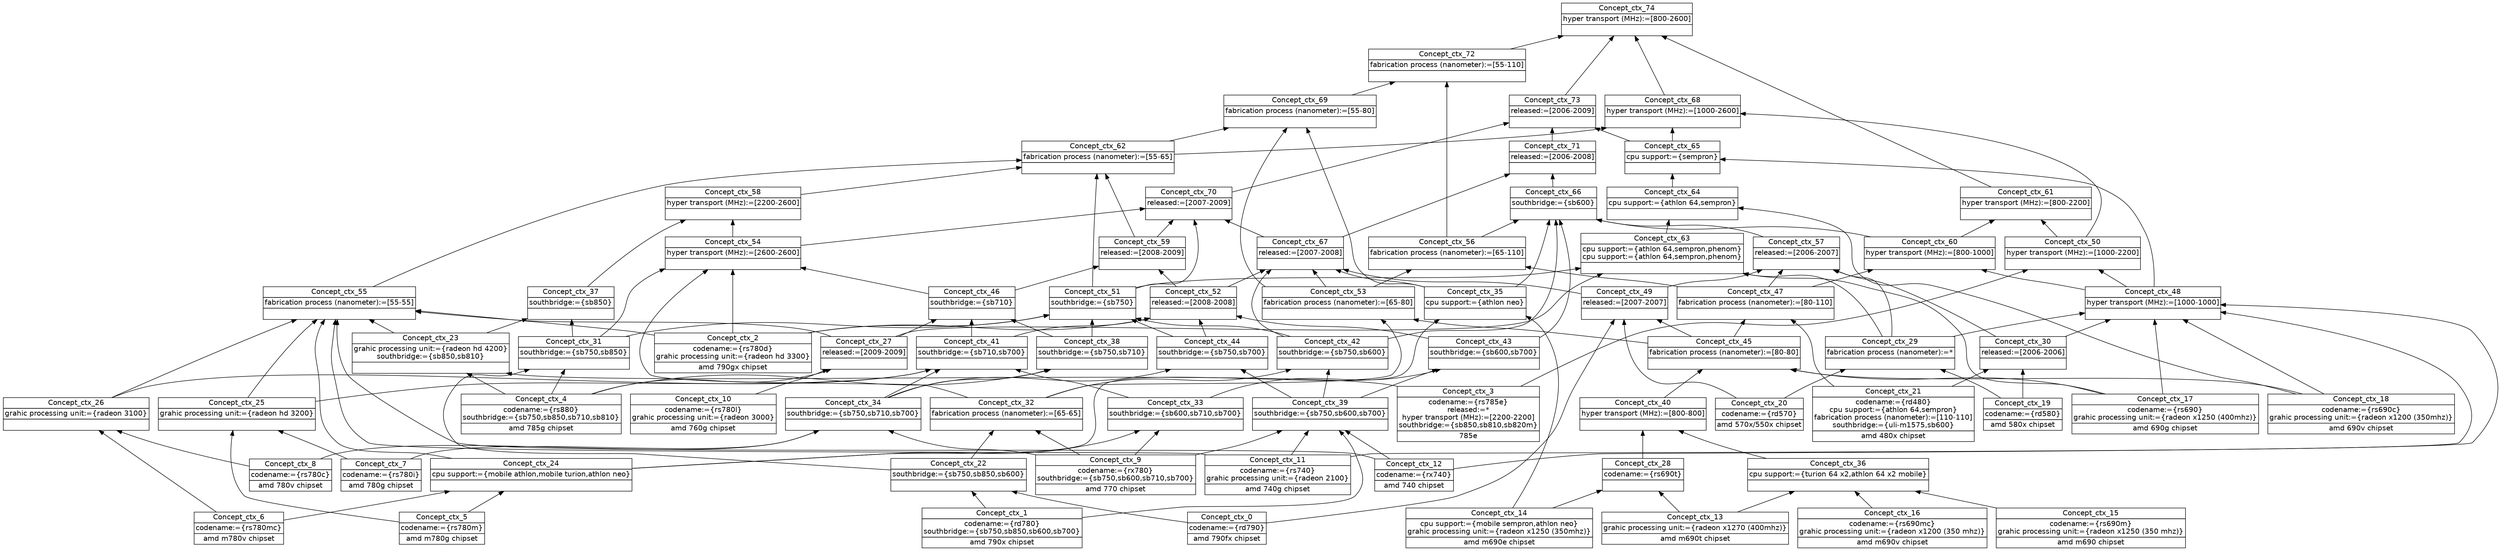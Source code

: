 digraph G { 
	rankdir=BT;
	margin=0;
	node [margin="0.03,0.03",fontname="DejaVu Sans"];
	ranksep=0.3;
	nodesep=0.2;
//graph[label="name:ctx,concept number:75,object number:22,attribute number:94"
0 [shape=none,label=<<table border="0" cellborder="1" cellspacing="0" port="p"><tr><td>Concept_ctx_6</td></tr><tr><td>codename:={rs780mc}<br/></td></tr><tr><td>amd m780v chipset<br/></td></tr></table>>];
1 [shape=none,label=<<table border="0" cellborder="1" cellspacing="0" port="p"><tr><td>Concept_ctx_2</td></tr><tr><td>codename:={rs780d}<br/>grahic processing unit:={radeon hd 3300}<br/></td></tr><tr><td>amd 790gx chipset<br/></td></tr></table>>];
10 [shape=none,label=<<table border="0" cellborder="1" cellspacing="0" port="p"><tr><td>Concept_ctx_1</td></tr><tr><td>codename:={rd780}<br/>southbridge:={sb750,sb850,sb600,sb700}<br/></td></tr><tr><td>amd 790x chipset<br/></td></tr></table>>];
11 [shape=none,label=<<table border="0" cellborder="1" cellspacing="0" port="p"><tr><td>Concept_ctx_7</td></tr><tr><td>codename:={rs780i}<br/></td></tr><tr><td>amd 780g chipset<br/></td></tr></table>>];
12 [shape=none,label=<<table border="0" cellborder="1" cellspacing="0" port="p"><tr><td>Concept_ctx_21</td></tr><tr><td>codename:={rd480}<br/>cpu support:={athlon 64,sempron}<br/>fabrication process (nanometer):=[110-110]<br/>southbridge:={uli-m1575,sb600}<br/></td></tr><tr><td>amd 480x chipset<br/></td></tr></table>>];
13 [shape=none,label=<<table border="0" cellborder="1" cellspacing="0" port="p"><tr><td>Concept_ctx_19</td></tr><tr><td>codename:={rd580}<br/></td></tr><tr><td>amd 580x chipset<br/></td></tr></table>>];
14 [shape=none,label=<<table border="0" cellborder="1" cellspacing="0" port="p"><tr><td>Concept_ctx_12</td></tr><tr><td>codename:={rx740}<br/></td></tr><tr><td>amd 740 chipset<br/></td></tr></table>>];
15 [shape=none,label=<<table border="0" cellborder="1" cellspacing="0" port="p"><tr><td>Concept_ctx_9</td></tr><tr><td>codename:={rx780}<br/>southbridge:={sb750,sb600,sb710,sb700}<br/></td></tr><tr><td>amd 770 chipset<br/></td></tr></table>>];
16 [shape=none,label=<<table border="0" cellborder="1" cellspacing="0" port="p"><tr><td>Concept_ctx_4</td></tr><tr><td>codename:={rs880}<br/>southbridge:={sb750,sb850,sb710,sb810}<br/></td></tr><tr><td>amd 785g chipset<br/></td></tr></table>>];
17 [shape=none,label=<<table border="0" cellborder="1" cellspacing="0" port="p"><tr><td>Concept_ctx_16</td></tr><tr><td>codename:={rs690mc}<br/>grahic processing unit:={radeon x1200 (350 mhz)}<br/></td></tr><tr><td>amd m690v chipset<br/></td></tr></table>>];
18 [shape=none,label=<<table border="0" cellborder="1" cellspacing="0" port="p"><tr><td>Concept_ctx_17</td></tr><tr><td>codename:={rs690}<br/>grahic processing unit:={radeon x1250 (400mhz)}<br/></td></tr><tr><td>amd 690g chipset<br/></td></tr></table>>];
19 [shape=none,label=<<table border="0" cellborder="1" cellspacing="0" port="p"><tr><td>Concept_ctx_15</td></tr><tr><td>codename:={rs690m}<br/>grahic processing unit:={radeon x1250 (350 mhz)}<br/></td></tr><tr><td>amd m690 chipset<br/></td></tr></table>>];
2 [shape=none,label=<<table border="0" cellborder="1" cellspacing="0" port="p"><tr><td>Concept_ctx_18</td></tr><tr><td>codename:={rs690c}<br/>grahic processing unit:={radeon x1200 (350mhz)}<br/></td></tr><tr><td>amd 690v chipset<br/></td></tr></table>>];
3 [shape=none,label=<<table border="0" cellborder="1" cellspacing="0" port="p"><tr><td>Concept_ctx_8</td></tr><tr><td>codename:={rs780c}<br/></td></tr><tr><td>amd 780v chipset<br/></td></tr></table>>];
35 [shape=none,label=<<table border="0" cellborder="1" cellspacing="0" port="p"><tr><td>Concept_ctx_14</td></tr><tr><td>cpu support:={mobile sempron,athlon neo}<br/>grahic processing unit:={radeon x1250 (350mhz)}<br/></td></tr><tr><td>amd m690e chipset<br/></td></tr></table>>];
4 [shape=none,label=<<table border="0" cellborder="1" cellspacing="0" port="p"><tr><td>Concept_ctx_3</td></tr><tr><td>codename:={rs785e}<br/>released:=*<br/>hyper transport (MHz):=[2200-2200]<br/>southbridge:={sb850,sb810,sb820m}<br/></td></tr><tr><td>785e<br/></td></tr></table>>];
5 [shape=none,label=<<table border="0" cellborder="1" cellspacing="0" port="p"><tr><td>Concept_ctx_20</td></tr><tr><td>codename:={rd570}<br/></td></tr><tr><td>amd 570x/550x chipset<br/></td></tr></table>>];
58 [shape=none,label=<<table border="0" cellborder="1" cellspacing="0" port="p"><tr><td>Concept_ctx_13</td></tr><tr><td>grahic processing unit:={radeon x1270 (400mhz)}<br/></td></tr><tr><td>amd m690t chipset<br/></td></tr></table>>];
6 [shape=none,label=<<table border="0" cellborder="1" cellspacing="0" port="p"><tr><td>Concept_ctx_10</td></tr><tr><td>codename:={rs780l}<br/>grahic processing unit:={radeon 3000}<br/></td></tr><tr><td>amd 760g chipset<br/></td></tr></table>>];
7 [shape=none,label=<<table border="0" cellborder="1" cellspacing="0" port="p"><tr><td>Concept_ctx_0</td></tr><tr><td>codename:={rd790}<br/></td></tr><tr><td>amd 790fx chipset<br/></td></tr></table>>];
8 [shape=none,label=<<table border="0" cellborder="1" cellspacing="0" port="p"><tr><td>Concept_ctx_11</td></tr><tr><td>codename:={rs740}<br/>grahic processing unit:={radeon 2100}<br/></td></tr><tr><td>amd 740g chipset<br/></td></tr></table>>];
9 [shape=none,label=<<table border="0" cellborder="1" cellspacing="0" port="p"><tr><td>Concept_ctx_5</td></tr><tr><td>codename:={rs780m}<br/></td></tr><tr><td>amd m780g chipset<br/></td></tr></table>>];
20 [shape=none,label=<<table border="0" cellborder="1" cellspacing="0" port="p"><tr><td>Concept_ctx_28</td></tr><tr><td>codename:={rs690t}<br/></td></tr><tr><td><br/></td></tr></table>>];
27 [shape=none,label=<<table border="0" cellborder="1" cellspacing="0" port="p"><tr><td>Concept_ctx_27</td></tr><tr><td>released:=[2009-2009]<br/></td></tr><tr><td><br/></td></tr></table>>];
30 [shape=none,label=<<table border="0" cellborder="1" cellspacing="0" port="p"><tr><td>Concept_ctx_30</td></tr><tr><td>released:=[2006-2006]<br/></td></tr><tr><td><br/></td></tr></table>>];
37 [shape=none,label=<<table border="0" cellborder="1" cellspacing="0" port="p"><tr><td>Concept_ctx_24</td></tr><tr><td>cpu support:={mobile athlon,mobile turion,athlon neo}<br/></td></tr><tr><td><br/></td></tr></table>>];
47 [shape=none,label=<<table border="0" cellborder="1" cellspacing="0" port="p"><tr><td>Concept_ctx_29</td></tr><tr><td>fabrication process (nanometer):=*<br/></td></tr><tr><td><br/></td></tr></table>>];
57 [shape=none,label=<<table border="0" cellborder="1" cellspacing="0" port="p"><tr><td>Concept_ctx_23</td></tr><tr><td>grahic processing unit:={radeon hd 4200}<br/>southbridge:={sb850,sb810}<br/></td></tr><tr><td><br/></td></tr></table>>];
59 [shape=none,label=<<table border="0" cellborder="1" cellspacing="0" port="p"><tr><td>Concept_ctx_25</td></tr><tr><td>grahic processing unit:={radeon hd 3200}<br/></td></tr><tr><td><br/></td></tr></table>>];
60 [shape=none,label=<<table border="0" cellborder="1" cellspacing="0" port="p"><tr><td>Concept_ctx_26</td></tr><tr><td>grahic processing unit:={radeon 3100}<br/></td></tr><tr><td><br/></td></tr></table>>];
71 [shape=none,label=<<table border="0" cellborder="1" cellspacing="0" port="p"><tr><td>Concept_ctx_22</td></tr><tr><td>southbridge:={sb750,sb850,sb600}<br/></td></tr><tr><td><br/></td></tr></table>>];
32 [shape=none,label=<<table border="0" cellborder="1" cellspacing="0" port="p"><tr><td>Concept_ctx_35</td></tr><tr><td>cpu support:={athlon neo}<br/></td></tr><tr><td><br/></td></tr></table>>];
33 [shape=none,label=<<table border="0" cellborder="1" cellspacing="0" port="p"><tr><td>Concept_ctx_36</td></tr><tr><td>cpu support:={turion 64 x2,athlon 64 x2 mobile}<br/></td></tr><tr><td><br/></td></tr></table>>];
45 [shape=none,label=<<table border="0" cellborder="1" cellspacing="0" port="p"><tr><td>Concept_ctx_32</td></tr><tr><td>fabrication process (nanometer):=[65-65]<br/></td></tr><tr><td><br/></td></tr></table>>];
65 [shape=none,label=<<table border="0" cellborder="1" cellspacing="0" port="p"><tr><td>Concept_ctx_31</td></tr><tr><td>southbridge:={sb750,sb850}<br/></td></tr><tr><td><br/></td></tr></table>>];
72 [shape=none,label=<<table border="0" cellborder="1" cellspacing="0" port="p"><tr><td>Concept_ctx_33</td></tr><tr><td>southbridge:={sb600,sb710,sb700}<br/></td></tr><tr><td><br/></td></tr></table>>];
74 [shape=none,label=<<table border="0" cellborder="1" cellspacing="0" port="p"><tr><td>Concept_ctx_34</td></tr><tr><td>southbridge:={sb750,sb710,sb700}<br/></td></tr><tr><td><br/></td></tr></table>>];
56 [shape=none,label=<<table border="0" cellborder="1" cellspacing="0" port="p"><tr><td>Concept_ctx_40</td></tr><tr><td>hyper transport (MHz):=[800-800]<br/></td></tr><tr><td><br/></td></tr></table>>];
64 [shape=none,label=<<table border="0" cellborder="1" cellspacing="0" port="p"><tr><td>Concept_ctx_37</td></tr><tr><td>southbridge:={sb850}<br/></td></tr><tr><td><br/></td></tr></table>>];
68 [shape=none,label=<<table border="0" cellborder="1" cellspacing="0" port="p"><tr><td>Concept_ctx_38</td></tr><tr><td>southbridge:={sb750,sb710}<br/></td></tr><tr><td><br/></td></tr></table>>];
73 [shape=none,label=<<table border="0" cellborder="1" cellspacing="0" port="p"><tr><td>Concept_ctx_39</td></tr><tr><td>southbridge:={sb750,sb600,sb700}<br/></td></tr><tr><td><br/></td></tr></table>>];
67 [shape=none,label=<<table border="0" cellborder="1" cellspacing="0" port="p"><tr><td>Concept_ctx_42</td></tr><tr><td>southbridge:={sb750,sb600}<br/></td></tr><tr><td><br/></td></tr></table>>];
70 [shape=none,label=<<table border="0" cellborder="1" cellspacing="0" port="p"><tr><td>Concept_ctx_41</td></tr><tr><td>southbridge:={sb710,sb700}<br/></td></tr><tr><td><br/></td></tr></table>>];
44 [shape=none,label=<<table border="0" cellborder="1" cellspacing="0" port="p"><tr><td>Concept_ctx_45</td></tr><tr><td>fabrication process (nanometer):=[80-80]<br/></td></tr><tr><td><br/></td></tr></table>>];
66 [shape=none,label=<<table border="0" cellborder="1" cellspacing="0" port="p"><tr><td>Concept_ctx_44</td></tr><tr><td>southbridge:={sb750,sb700}<br/></td></tr><tr><td><br/></td></tr></table>>];
69 [shape=none,label=<<table border="0" cellborder="1" cellspacing="0" port="p"><tr><td>Concept_ctx_43</td></tr><tr><td>southbridge:={sb600,sb700}<br/></td></tr><tr><td><br/></td></tr></table>>];
41 [shape=none,label=<<table border="0" cellborder="1" cellspacing="0" port="p"><tr><td>Concept_ctx_47</td></tr><tr><td>fabrication process (nanometer):=[80-110]<br/></td></tr><tr><td><br/></td></tr></table>>];
55 [shape=none,label=<<table border="0" cellborder="1" cellspacing="0" port="p"><tr><td>Concept_ctx_48</td></tr><tr><td>hyper transport (MHz):=[1000-1000]<br/></td></tr><tr><td><br/></td></tr></table>>];
63 [shape=none,label=<<table border="0" cellborder="1" cellspacing="0" port="p"><tr><td>Concept_ctx_46</td></tr><tr><td>southbridge:={sb710}<br/></td></tr><tr><td><br/></td></tr></table>>];
29 [shape=none,label=<<table border="0" cellborder="1" cellspacing="0" port="p"><tr><td>Concept_ctx_49</td></tr><tr><td>released:=[2007-2007]<br/></td></tr><tr><td><br/></td></tr></table>>];
52 [shape=none,label=<<table border="0" cellborder="1" cellspacing="0" port="p"><tr><td>Concept_ctx_50</td></tr><tr><td>hyper transport (MHz):=[1000-2200]<br/></td></tr><tr><td><br/></td></tr></table>>];
28 [shape=none,label=<<table border="0" cellborder="1" cellspacing="0" port="p"><tr><td>Concept_ctx_52</td></tr><tr><td>released:=[2008-2008]<br/></td></tr><tr><td><br/></td></tr></table>>];
42 [shape=none,label=<<table border="0" cellborder="1" cellspacing="0" port="p"><tr><td>Concept_ctx_53</td></tr><tr><td>fabrication process (nanometer):=[65-80]<br/></td></tr><tr><td><br/></td></tr></table>>];
61 [shape=none,label=<<table border="0" cellborder="1" cellspacing="0" port="p"><tr><td>Concept_ctx_51</td></tr><tr><td>southbridge:={sb750}<br/></td></tr><tr><td><br/></td></tr></table>>];
26 [shape=none,label=<<table border="0" cellborder="1" cellspacing="0" port="p"><tr><td>Concept_ctx_57</td></tr><tr><td>released:=[2006-2007]<br/></td></tr><tr><td><br/></td></tr></table>>];
39 [shape=none,label=<<table border="0" cellborder="1" cellspacing="0" port="p"><tr><td>Concept_ctx_56</td></tr><tr><td>fabrication process (nanometer):=[65-110]<br/></td></tr><tr><td><br/></td></tr></table>>];
46 [shape=none,label=<<table border="0" cellborder="1" cellspacing="0" port="p"><tr><td>Concept_ctx_55</td></tr><tr><td>fabrication process (nanometer):=[55-55]<br/></td></tr><tr><td><br/></td></tr></table>>];
54 [shape=none,label=<<table border="0" cellborder="1" cellspacing="0" port="p"><tr><td>Concept_ctx_54</td></tr><tr><td>hyper transport (MHz):=[2600-2600]<br/></td></tr><tr><td><br/></td></tr></table>>];
24 [shape=none,label=<<table border="0" cellborder="1" cellspacing="0" port="p"><tr><td>Concept_ctx_59</td></tr><tr><td>released:=[2008-2009]<br/></td></tr><tr><td><br/></td></tr></table>>];
51 [shape=none,label=<<table border="0" cellborder="1" cellspacing="0" port="p"><tr><td>Concept_ctx_58</td></tr><tr><td>hyper transport (MHz):=[2200-2600]<br/></td></tr><tr><td><br/></td></tr></table>>];
53 [shape=none,label=<<table border="0" cellborder="1" cellspacing="0" port="p"><tr><td>Concept_ctx_60</td></tr><tr><td>hyper transport (MHz):=[800-1000]<br/></td></tr><tr><td><br/></td></tr></table>>];
50 [shape=none,label=<<table border="0" cellborder="1" cellspacing="0" port="p"><tr><td>Concept_ctx_61</td></tr><tr><td>hyper transport (MHz):=[800-2200]<br/></td></tr><tr><td><br/></td></tr></table>>];
36 [shape=none,label=<<table border="0" cellborder="1" cellspacing="0" port="p"><tr><td>Concept_ctx_63</td></tr><tr><td>cpu support:={athlon 64,sempron,phenom}<br/>cpu support:={athlon 64,sempron,phenom}<br/></td></tr><tr><td><br/></td></tr></table>>];
43 [shape=none,label=<<table border="0" cellborder="1" cellspacing="0" port="p"><tr><td>Concept_ctx_62</td></tr><tr><td>fabrication process (nanometer):=[55-65]<br/></td></tr><tr><td><br/></td></tr></table>>];
34 [shape=none,label=<<table border="0" cellborder="1" cellspacing="0" port="p"><tr><td>Concept_ctx_64</td></tr><tr><td>cpu support:={athlon 64,sempron}<br/></td></tr><tr><td><br/></td></tr></table>>];
31 [shape=none,label=<<table border="0" cellborder="1" cellspacing="0" port="p"><tr><td>Concept_ctx_65</td></tr><tr><td>cpu support:={sempron}<br/></td></tr><tr><td><br/></td></tr></table>>];
62 [shape=none,label=<<table border="0" cellborder="1" cellspacing="0" port="p"><tr><td>Concept_ctx_66</td></tr><tr><td>southbridge:={sb600}<br/></td></tr><tr><td><br/></td></tr></table>>];
25 [shape=none,label=<<table border="0" cellborder="1" cellspacing="0" port="p"><tr><td>Concept_ctx_67</td></tr><tr><td>released:=[2007-2008]<br/></td></tr><tr><td><br/></td></tr></table>>];
49 [shape=none,label=<<table border="0" cellborder="1" cellspacing="0" port="p"><tr><td>Concept_ctx_68</td></tr><tr><td>hyper transport (MHz):=[1000-2600]<br/></td></tr><tr><td><br/></td></tr></table>>];
22 [shape=none,label=<<table border="0" cellborder="1" cellspacing="0" port="p"><tr><td>Concept_ctx_70</td></tr><tr><td>released:=[2007-2009]<br/></td></tr><tr><td><br/></td></tr></table>>];
23 [shape=none,label=<<table border="0" cellborder="1" cellspacing="0" port="p"><tr><td>Concept_ctx_71</td></tr><tr><td>released:=[2006-2008]<br/></td></tr><tr><td><br/></td></tr></table>>];
40 [shape=none,label=<<table border="0" cellborder="1" cellspacing="0" port="p"><tr><td>Concept_ctx_69</td></tr><tr><td>fabrication process (nanometer):=[55-80]<br/></td></tr><tr><td><br/></td></tr></table>>];
38 [shape=none,label=<<table border="0" cellborder="1" cellspacing="0" port="p"><tr><td>Concept_ctx_72</td></tr><tr><td>fabrication process (nanometer):=[55-110]<br/></td></tr><tr><td><br/></td></tr></table>>];
21 [shape=none,label=<<table border="0" cellborder="1" cellspacing="0" port="p"><tr><td>Concept_ctx_73</td></tr><tr><td>released:=[2006-2009]<br/></td></tr><tr><td><br/></td></tr></table>>];
48 [shape=none,label=<<table border="0" cellborder="1" cellspacing="0" port="p"><tr><td>Concept_ctx_74</td></tr><tr><td>hyper transport (MHz):=[800-2600]<br/></td></tr><tr><td><br/></td></tr></table>>];
	58:p -> 20:p
	35:p -> 20:p
	6:p -> 27:p
	16:p -> 27:p
	12:p -> 30:p
	13:p -> 30:p
	9:p -> 37:p
	0:p -> 37:p
	13:p -> 47:p
	5:p -> 47:p
	4:p -> 57:p
	16:p -> 57:p
	11:p -> 59:p
	9:p -> 59:p
	3:p -> 60:p
	0:p -> 60:p
	7:p -> 71:p
	10:p -> 71:p
	37:p -> 32:p
	35:p -> 32:p
	17:p -> 33:p
	19:p -> 33:p
	58:p -> 33:p
	15:p -> 45:p
	71:p -> 45:p
	16:p -> 65:p
	71:p -> 65:p
	15:p -> 72:p
	37:p -> 72:p
	15:p -> 74:p
	3:p -> 74:p
	11:p -> 74:p
	20:p -> 56:p
	33:p -> 56:p
	65:p -> 64:p
	57:p -> 64:p
	16:p -> 68:p
	74:p -> 68:p
	14:p -> 73:p
	15:p -> 73:p
	10:p -> 73:p
	8:p -> 73:p
	45:p -> 67:p
	73:p -> 67:p
	72:p -> 70:p
	74:p -> 70:p
	60:p -> 70:p
	59:p -> 70:p
	18:p -> 44:p
	2:p -> 44:p
	56:p -> 44:p
	73:p -> 66:p
	74:p -> 66:p
	72:p -> 69:p
	73:p -> 69:p
	12:p -> 41:p
	44:p -> 41:p
	18:p -> 55:p
	2:p -> 55:p
	14:p -> 55:p
	30:p -> 55:p
	47:p -> 55:p
	8:p -> 55:p
	68:p -> 63:p
	70:p -> 63:p
	27:p -> 63:p
	7:p -> 29:p
	5:p -> 29:p
	44:p -> 29:p
	4:p -> 52:p
	55:p -> 52:p
	69:p -> 28:p
	70:p -> 28:p
	1:p -> 28:p
	66:p -> 28:p
	45:p -> 42:p
	44:p -> 42:p
	68:p -> 61:p
	1:p -> 61:p
	65:p -> 61:p
	66:p -> 61:p
	67:p -> 61:p
	30:p -> 26:p
	29:p -> 26:p
	47:p -> 26:p
	41:p -> 26:p
	42:p -> 39:p
	41:p -> 39:p
	14:p -> 46:p
	57:p -> 46:p
	1:p -> 46:p
	27:p -> 46:p
	60:p -> 46:p
	8:p -> 46:p
	37:p -> 46:p
	59:p -> 46:p
	1:p -> 54:p
	45:p -> 54:p
	65:p -> 54:p
	63:p -> 54:p
	28:p -> 24:p
	63:p -> 24:p
	54:p -> 51:p
	64:p -> 51:p
	55:p -> 53:p
	41:p -> 53:p
	53:p -> 50:p
	52:p -> 50:p
	27:p -> 36:p
	18:p -> 36:p
	61:p -> 36:p
	47:p -> 36:p
	46:p -> 43:p
	51:p -> 43:p
	24:p -> 43:p
	61:p -> 43:p
	2:p -> 34:p
	36:p -> 34:p
	34:p -> 31:p
	55:p -> 31:p
	26:p -> 62:p
	53:p -> 62:p
	69:p -> 62:p
	32:p -> 62:p
	39:p -> 62:p
	67:p -> 62:p
	42:p -> 25:p
	67:p -> 25:p
	32:p -> 25:p
	28:p -> 25:p
	29:p -> 25:p
	43:p -> 49:p
	31:p -> 49:p
	52:p -> 49:p
	54:p -> 22:p
	25:p -> 22:p
	24:p -> 22:p
	61:p -> 22:p
	25:p -> 23:p
	62:p -> 23:p
	32:p -> 40:p
	42:p -> 40:p
	43:p -> 40:p
	39:p -> 38:p
	40:p -> 38:p
	31:p -> 21:p
	23:p -> 21:p
	22:p -> 21:p
	38:p -> 48:p
	49:p -> 48:p
	50:p -> 48:p
	21:p -> 48:p
}